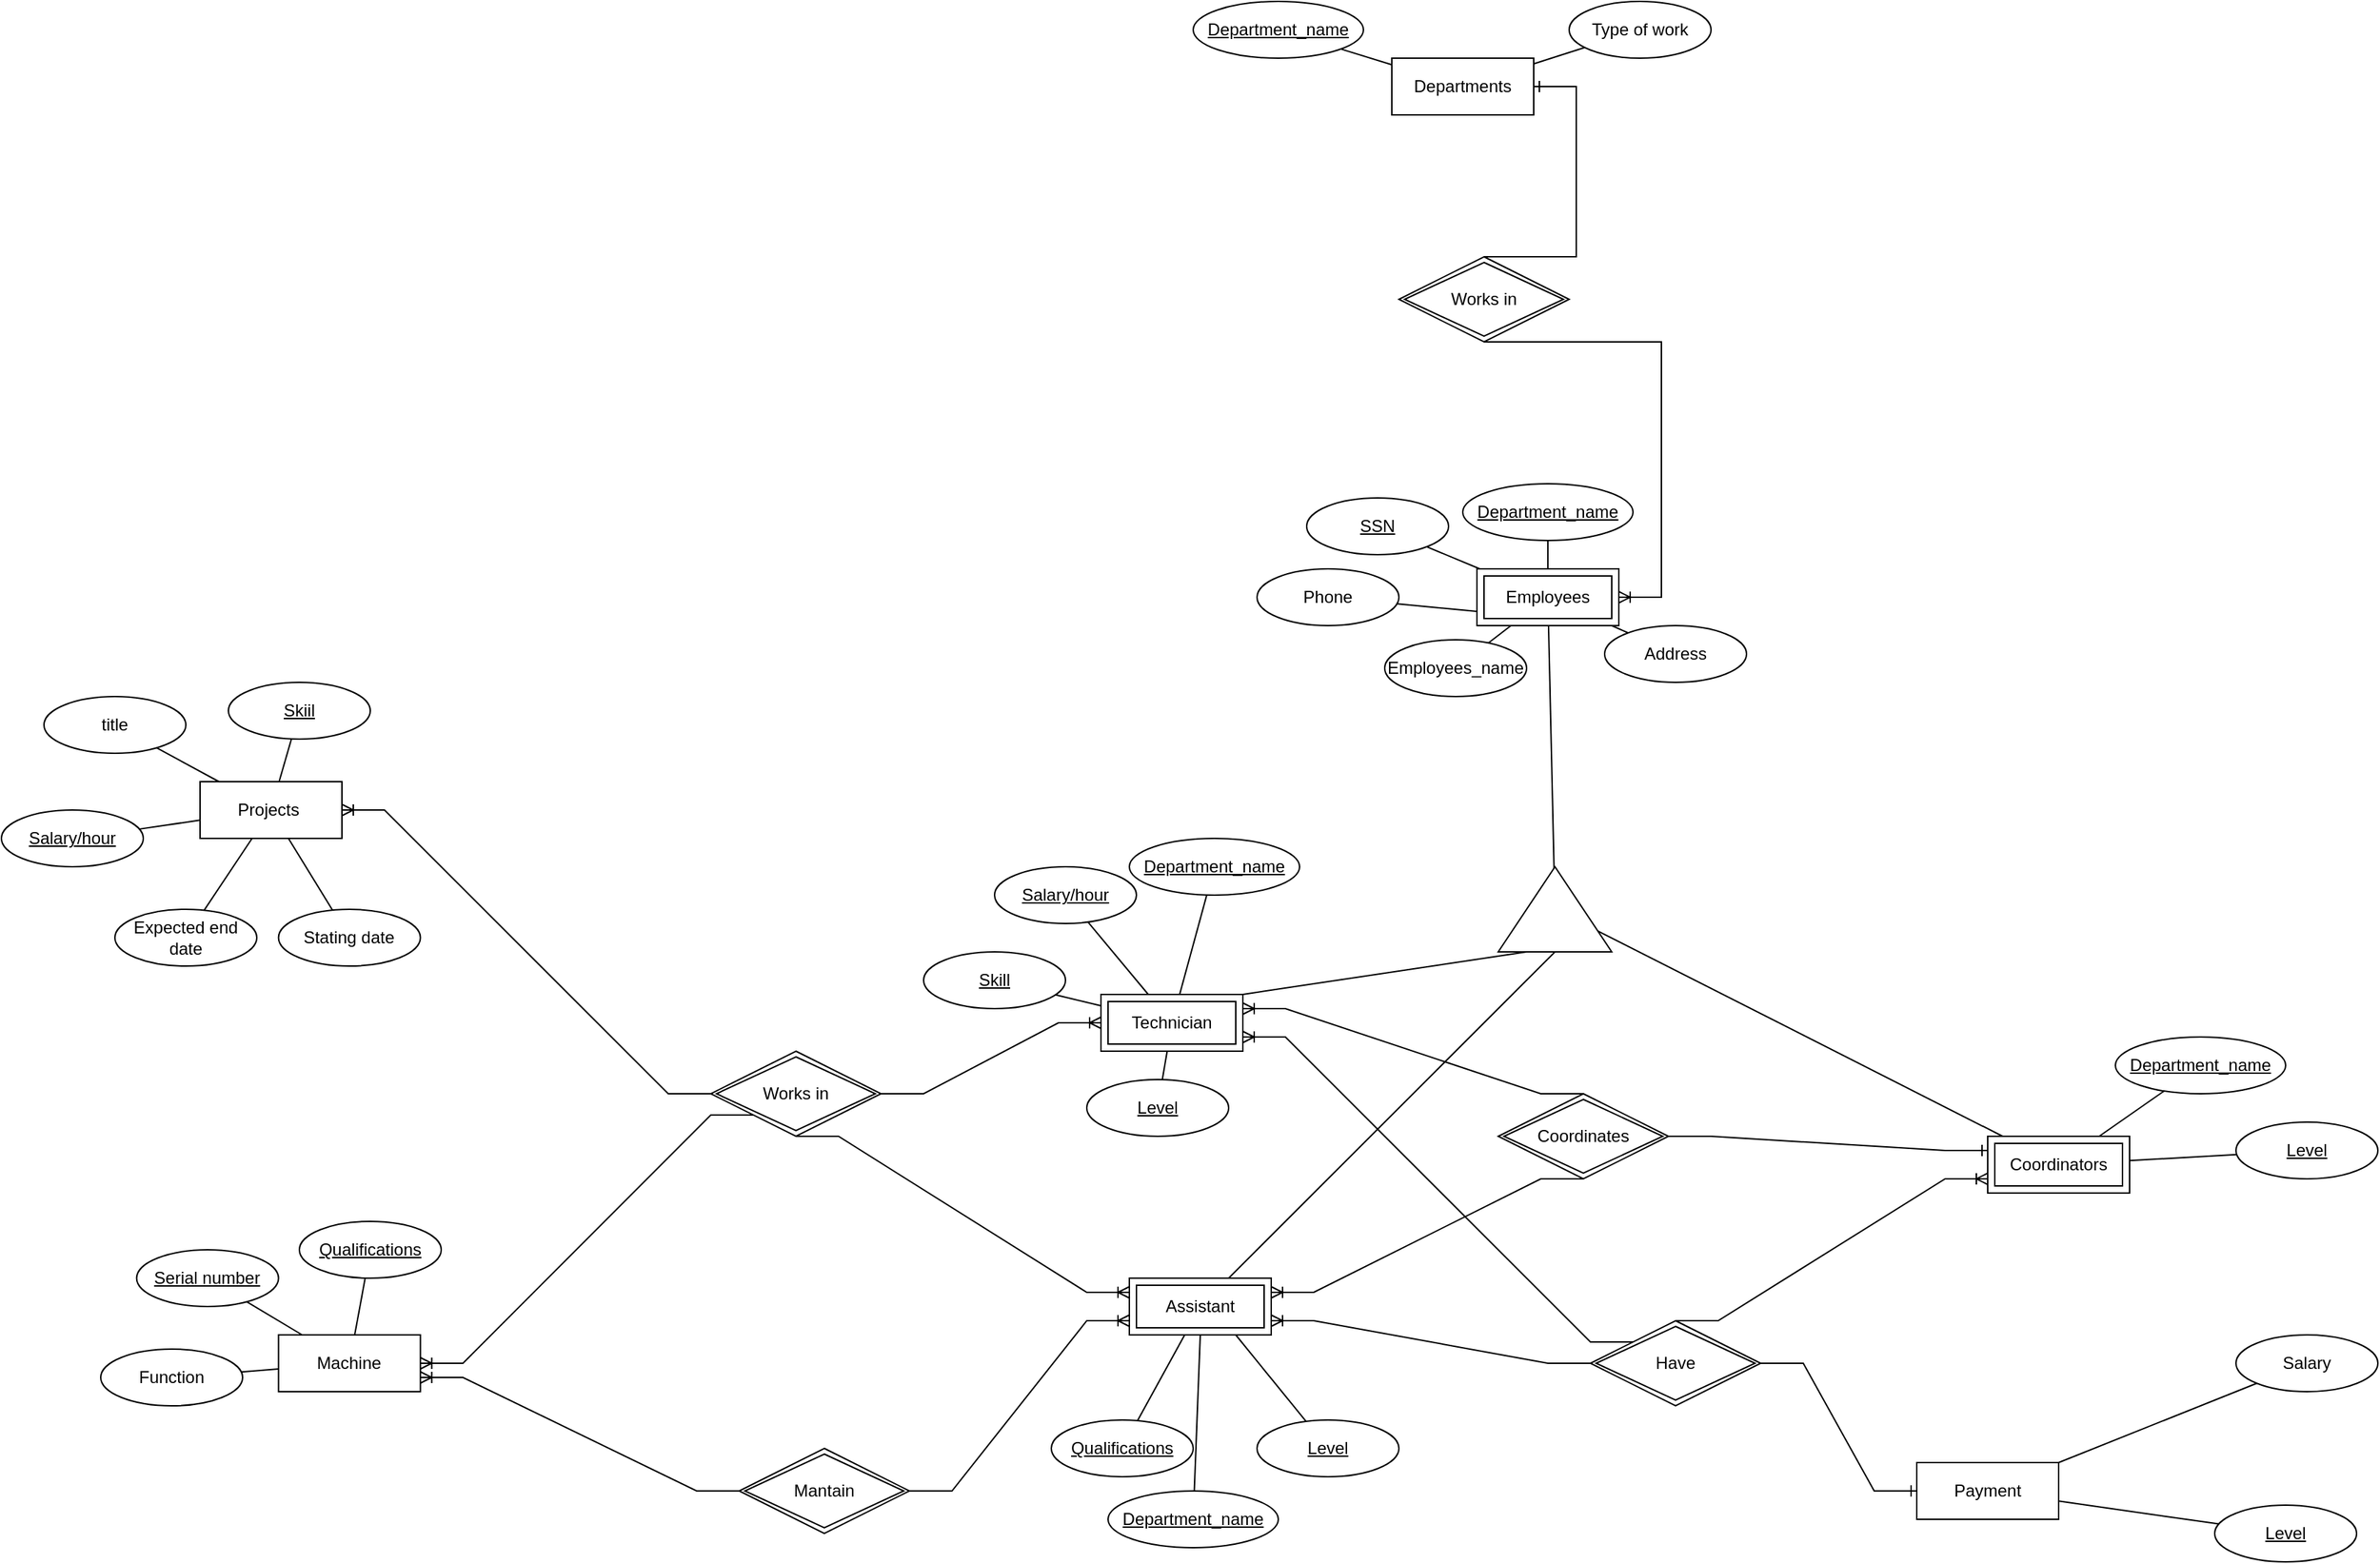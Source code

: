 <mxfile version="17.2.4" type="github">
  <diagram id="R2lEEEUBdFMjLlhIrx00" name="Page-1">
    <mxGraphModel dx="2701" dy="2356" grid="1" gridSize="10" guides="1" tooltips="1" connect="1" arrows="1" fold="1" page="1" pageScale="1" pageWidth="850" pageHeight="1100" math="0" shadow="0" extFonts="Permanent Marker^https://fonts.googleapis.com/css?family=Permanent+Marker">
      <root>
        <mxCell id="0" />
        <mxCell id="1" parent="0" />
        <mxCell id="NYJ6Ou1ftJ9RscBHT2mn-1" value="Departments" style="whiteSpace=wrap;html=1;align=center;" vertex="1" parent="1">
          <mxGeometry x="330" y="-270" width="100" height="40" as="geometry" />
        </mxCell>
        <mxCell id="NYJ6Ou1ftJ9RscBHT2mn-3" value="Type of work" style="ellipse;whiteSpace=wrap;html=1;align=center;" vertex="1" parent="1">
          <mxGeometry x="455" y="-310" width="100" height="40" as="geometry" />
        </mxCell>
        <mxCell id="NYJ6Ou1ftJ9RscBHT2mn-4" value="Department_name" style="ellipse;whiteSpace=wrap;html=1;align=center;fontStyle=4;" vertex="1" parent="1">
          <mxGeometry x="190" y="-310" width="120" height="40" as="geometry" />
        </mxCell>
        <mxCell id="NYJ6Ou1ftJ9RscBHT2mn-8" value="" style="edgeStyle=entityRelationEdgeStyle;fontSize=12;html=1;endArrow=ERoneToMany;rounded=0;exitX=0.5;exitY=1;exitDx=0;exitDy=0;" edge="1" parent="1" source="NYJ6Ou1ftJ9RscBHT2mn-66" target="NYJ6Ou1ftJ9RscBHT2mn-64">
          <mxGeometry width="100" height="100" relative="1" as="geometry">
            <mxPoint x="410" y="220" as="sourcePoint" />
            <mxPoint x="460" y="300" as="targetPoint" />
          </mxGeometry>
        </mxCell>
        <mxCell id="NYJ6Ou1ftJ9RscBHT2mn-10" value="" style="triangle;whiteSpace=wrap;html=1;direction=north;" vertex="1" parent="1">
          <mxGeometry x="405" y="300" width="80" height="60" as="geometry" />
        </mxCell>
        <mxCell id="NYJ6Ou1ftJ9RscBHT2mn-11" value="" style="endArrow=none;html=1;rounded=0;exitX=0;exitY=0.5;exitDx=0;exitDy=0;" edge="1" parent="1" source="NYJ6Ou1ftJ9RscBHT2mn-10" target="NYJ6Ou1ftJ9RscBHT2mn-81">
          <mxGeometry relative="1" as="geometry">
            <mxPoint x="180" y="560" as="sourcePoint" />
            <mxPoint x="197.368" y="610" as="targetPoint" />
          </mxGeometry>
        </mxCell>
        <mxCell id="NYJ6Ou1ftJ9RscBHT2mn-13" value="" style="endArrow=none;html=1;rounded=0;" edge="1" parent="1" source="NYJ6Ou1ftJ9RscBHT2mn-10" target="NYJ6Ou1ftJ9RscBHT2mn-63">
          <mxGeometry relative="1" as="geometry">
            <mxPoint x="340" y="500" as="sourcePoint" />
            <mxPoint x="587.692" y="510" as="targetPoint" />
          </mxGeometry>
        </mxCell>
        <mxCell id="NYJ6Ou1ftJ9RscBHT2mn-18" value="Projects&amp;nbsp;" style="whiteSpace=wrap;html=1;align=center;" vertex="1" parent="1">
          <mxGeometry x="-510" y="240" width="100" height="40" as="geometry" />
        </mxCell>
        <mxCell id="NYJ6Ou1ftJ9RscBHT2mn-19" value="SSN" style="ellipse;whiteSpace=wrap;html=1;align=center;fontStyle=4;" vertex="1" parent="1">
          <mxGeometry x="270" y="40" width="100" height="40" as="geometry" />
        </mxCell>
        <mxCell id="NYJ6Ou1ftJ9RscBHT2mn-20" value="Employees_name" style="ellipse;whiteSpace=wrap;html=1;align=center;" vertex="1" parent="1">
          <mxGeometry x="325" y="140" width="100" height="40" as="geometry" />
        </mxCell>
        <mxCell id="NYJ6Ou1ftJ9RscBHT2mn-21" value="Phone" style="ellipse;whiteSpace=wrap;html=1;align=center;" vertex="1" parent="1">
          <mxGeometry x="235" y="90" width="100" height="40" as="geometry" />
        </mxCell>
        <mxCell id="NYJ6Ou1ftJ9RscBHT2mn-22" value="Address" style="ellipse;whiteSpace=wrap;html=1;align=center;" vertex="1" parent="1">
          <mxGeometry x="480" y="130" width="100" height="40" as="geometry" />
        </mxCell>
        <mxCell id="NYJ6Ou1ftJ9RscBHT2mn-39" value="" style="endArrow=none;html=1;rounded=0;" edge="1" parent="1" source="NYJ6Ou1ftJ9RscBHT2mn-22" target="NYJ6Ou1ftJ9RscBHT2mn-64">
          <mxGeometry relative="1" as="geometry">
            <mxPoint x="80" y="190" as="sourcePoint" />
            <mxPoint x="470" y="120" as="targetPoint" />
          </mxGeometry>
        </mxCell>
        <mxCell id="NYJ6Ou1ftJ9RscBHT2mn-40" value="" style="endArrow=none;html=1;rounded=0;exitX=0;exitY=0.75;exitDx=0;exitDy=0;" edge="1" parent="1" source="NYJ6Ou1ftJ9RscBHT2mn-64" target="NYJ6Ou1ftJ9RscBHT2mn-21">
          <mxGeometry relative="1" as="geometry">
            <mxPoint x="380" y="102.941" as="sourcePoint" />
            <mxPoint x="210" y="70" as="targetPoint" />
          </mxGeometry>
        </mxCell>
        <mxCell id="NYJ6Ou1ftJ9RscBHT2mn-41" value="" style="endArrow=none;html=1;rounded=0;" edge="1" parent="1" source="NYJ6Ou1ftJ9RscBHT2mn-1" target="NYJ6Ou1ftJ9RscBHT2mn-4">
          <mxGeometry relative="1" as="geometry">
            <mxPoint x="10" y="-170.5" as="sourcePoint" />
            <mxPoint x="170" y="-170.5" as="targetPoint" />
          </mxGeometry>
        </mxCell>
        <mxCell id="NYJ6Ou1ftJ9RscBHT2mn-42" value="" style="endArrow=none;html=1;rounded=0;" edge="1" parent="1" source="NYJ6Ou1ftJ9RscBHT2mn-20" target="NYJ6Ou1ftJ9RscBHT2mn-64">
          <mxGeometry relative="1" as="geometry">
            <mxPoint x="50" y="149.5" as="sourcePoint" />
            <mxPoint x="401.667" y="120" as="targetPoint" />
          </mxGeometry>
        </mxCell>
        <mxCell id="NYJ6Ou1ftJ9RscBHT2mn-43" value="" style="endArrow=none;html=1;rounded=0;" edge="1" parent="1" source="NYJ6Ou1ftJ9RscBHT2mn-64" target="NYJ6Ou1ftJ9RscBHT2mn-19">
          <mxGeometry relative="1" as="geometry">
            <mxPoint x="380" y="81.818" as="sourcePoint" />
            <mxPoint x="260" y="40" as="targetPoint" />
          </mxGeometry>
        </mxCell>
        <mxCell id="NYJ6Ou1ftJ9RscBHT2mn-46" value="" style="edgeStyle=entityRelationEdgeStyle;fontSize=12;html=1;endArrow=ERone;endFill=1;rounded=0;entryX=0;entryY=0.25;entryDx=0;entryDy=0;" edge="1" parent="1" source="NYJ6Ou1ftJ9RscBHT2mn-52" target="NYJ6Ou1ftJ9RscBHT2mn-63">
          <mxGeometry width="100" height="100" relative="1" as="geometry">
            <mxPoint x="480" y="530" as="sourcePoint" />
            <mxPoint x="570" y="530" as="targetPoint" />
          </mxGeometry>
        </mxCell>
        <mxCell id="NYJ6Ou1ftJ9RscBHT2mn-47" value="" style="edgeStyle=entityRelationEdgeStyle;fontSize=12;html=1;endArrow=ERone;endFill=1;rounded=0;exitX=0.5;exitY=0;exitDx=0;exitDy=0;" edge="1" parent="1" source="NYJ6Ou1ftJ9RscBHT2mn-66" target="NYJ6Ou1ftJ9RscBHT2mn-1">
          <mxGeometry width="100" height="100" relative="1" as="geometry">
            <mxPoint x="380" y="-200" as="sourcePoint" />
            <mxPoint x="360" y="-20" as="targetPoint" />
          </mxGeometry>
        </mxCell>
        <mxCell id="NYJ6Ou1ftJ9RscBHT2mn-48" value="" style="edgeStyle=entityRelationEdgeStyle;fontSize=12;html=1;endArrow=ERoneToMany;rounded=0;exitX=0.5;exitY=0;exitDx=0;exitDy=0;entryX=1;entryY=0.25;entryDx=0;entryDy=0;" edge="1" parent="1" source="NYJ6Ou1ftJ9RscBHT2mn-52" target="NYJ6Ou1ftJ9RscBHT2mn-75">
          <mxGeometry width="100" height="100" relative="1" as="geometry">
            <mxPoint x="420" y="500" as="sourcePoint" />
            <mxPoint x="270" y="480" as="targetPoint" />
          </mxGeometry>
        </mxCell>
        <mxCell id="NYJ6Ou1ftJ9RscBHT2mn-49" value="" style="edgeStyle=entityRelationEdgeStyle;fontSize=12;html=1;endArrow=ERoneToMany;rounded=0;exitX=0.5;exitY=1;exitDx=0;exitDy=0;entryX=1;entryY=0.25;entryDx=0;entryDy=0;" edge="1" parent="1" source="NYJ6Ou1ftJ9RscBHT2mn-52" target="NYJ6Ou1ftJ9RscBHT2mn-81">
          <mxGeometry width="100" height="100" relative="1" as="geometry">
            <mxPoint x="420" y="560" as="sourcePoint" />
            <mxPoint x="220" y="630" as="targetPoint" />
          </mxGeometry>
        </mxCell>
        <mxCell id="NYJ6Ou1ftJ9RscBHT2mn-51" value="" style="endArrow=none;html=1;rounded=0;" edge="1" parent="1" source="NYJ6Ou1ftJ9RscBHT2mn-1" target="NYJ6Ou1ftJ9RscBHT2mn-3">
          <mxGeometry relative="1" as="geometry">
            <mxPoint x="230" y="30" as="sourcePoint" />
            <mxPoint x="390" y="30" as="targetPoint" />
          </mxGeometry>
        </mxCell>
        <mxCell id="NYJ6Ou1ftJ9RscBHT2mn-52" value="Coordinates" style="shape=rhombus;double=1;perimeter=rhombusPerimeter;whiteSpace=wrap;html=1;align=center;" vertex="1" parent="1">
          <mxGeometry x="405" y="460" width="120" height="60" as="geometry" />
        </mxCell>
        <mxCell id="NYJ6Ou1ftJ9RscBHT2mn-53" value="Department_name" style="ellipse;whiteSpace=wrap;html=1;align=center;fontStyle=4;" vertex="1" parent="1">
          <mxGeometry x="380" y="30" width="120" height="40" as="geometry" />
        </mxCell>
        <mxCell id="NYJ6Ou1ftJ9RscBHT2mn-54" value="Department_name" style="ellipse;whiteSpace=wrap;html=1;align=center;fontStyle=4;" vertex="1" parent="1">
          <mxGeometry x="840" y="420" width="120" height="40" as="geometry" />
        </mxCell>
        <mxCell id="NYJ6Ou1ftJ9RscBHT2mn-55" value="Department_name" style="ellipse;whiteSpace=wrap;html=1;align=center;fontStyle=4;" vertex="1" parent="1">
          <mxGeometry x="145" y="280" width="120" height="40" as="geometry" />
        </mxCell>
        <mxCell id="NYJ6Ou1ftJ9RscBHT2mn-56" value="" style="endArrow=none;html=1;rounded=0;entryX=0.5;entryY=1;entryDx=0;entryDy=0;" edge="1" parent="1" source="NYJ6Ou1ftJ9RscBHT2mn-60" target="NYJ6Ou1ftJ9RscBHT2mn-81">
          <mxGeometry relative="1" as="geometry">
            <mxPoint x="140" y="450" as="sourcePoint" />
            <mxPoint x="60" y="666.129" as="targetPoint" />
          </mxGeometry>
        </mxCell>
        <mxCell id="NYJ6Ou1ftJ9RscBHT2mn-57" value="" style="endArrow=none;html=1;rounded=0;" edge="1" parent="1" source="NYJ6Ou1ftJ9RscBHT2mn-75" target="NYJ6Ou1ftJ9RscBHT2mn-55">
          <mxGeometry relative="1" as="geometry">
            <mxPoint x="160" y="390" as="sourcePoint" />
            <mxPoint x="80" y="420" as="targetPoint" />
          </mxGeometry>
        </mxCell>
        <mxCell id="NYJ6Ou1ftJ9RscBHT2mn-58" value="" style="endArrow=none;html=1;rounded=0;" edge="1" parent="1" source="NYJ6Ou1ftJ9RscBHT2mn-54" target="NYJ6Ou1ftJ9RscBHT2mn-63">
          <mxGeometry relative="1" as="geometry">
            <mxPoint x="405" y="370" as="sourcePoint" />
            <mxPoint x="775" y="459.286" as="targetPoint" />
          </mxGeometry>
        </mxCell>
        <mxCell id="NYJ6Ou1ftJ9RscBHT2mn-59" value="" style="endArrow=none;html=1;rounded=0;" edge="1" parent="1" source="NYJ6Ou1ftJ9RscBHT2mn-53" target="NYJ6Ou1ftJ9RscBHT2mn-64">
          <mxGeometry relative="1" as="geometry">
            <mxPoint x="320" y="230" as="sourcePoint" />
            <mxPoint x="434" y="80" as="targetPoint" />
          </mxGeometry>
        </mxCell>
        <mxCell id="NYJ6Ou1ftJ9RscBHT2mn-60" value="Department_name" style="ellipse;whiteSpace=wrap;html=1;align=center;fontStyle=4;" vertex="1" parent="1">
          <mxGeometry x="130" y="740" width="120" height="40" as="geometry" />
        </mxCell>
        <mxCell id="NYJ6Ou1ftJ9RscBHT2mn-63" value="Coordinators" style="shape=ext;margin=3;double=1;whiteSpace=wrap;html=1;align=center;" vertex="1" parent="1">
          <mxGeometry x="750" y="490" width="100" height="40" as="geometry" />
        </mxCell>
        <mxCell id="NYJ6Ou1ftJ9RscBHT2mn-64" value="Employees" style="shape=ext;margin=3;double=1;whiteSpace=wrap;html=1;align=center;" vertex="1" parent="1">
          <mxGeometry x="390" y="90" width="100" height="40" as="geometry" />
        </mxCell>
        <mxCell id="NYJ6Ou1ftJ9RscBHT2mn-65" value="" style="endArrow=none;html=1;rounded=0;" edge="1" parent="1" source="NYJ6Ou1ftJ9RscBHT2mn-64" target="NYJ6Ou1ftJ9RscBHT2mn-10">
          <mxGeometry relative="1" as="geometry">
            <mxPoint x="435" y="270" as="sourcePoint" />
            <mxPoint x="465" y="220" as="targetPoint" />
          </mxGeometry>
        </mxCell>
        <mxCell id="NYJ6Ou1ftJ9RscBHT2mn-66" value="Works in" style="shape=rhombus;double=1;perimeter=rhombusPerimeter;whiteSpace=wrap;html=1;align=center;" vertex="1" parent="1">
          <mxGeometry x="335" y="-130" width="120" height="60" as="geometry" />
        </mxCell>
        <mxCell id="NYJ6Ou1ftJ9RscBHT2mn-69" value="Works in" style="shape=rhombus;double=1;perimeter=rhombusPerimeter;whiteSpace=wrap;html=1;align=center;" vertex="1" parent="1">
          <mxGeometry x="-150" y="430" width="120" height="60" as="geometry" />
        </mxCell>
        <mxCell id="NYJ6Ou1ftJ9RscBHT2mn-70" value="Skiil" style="ellipse;whiteSpace=wrap;html=1;align=center;fontStyle=4;" vertex="1" parent="1">
          <mxGeometry x="-490" y="170" width="100" height="40" as="geometry" />
        </mxCell>
        <mxCell id="NYJ6Ou1ftJ9RscBHT2mn-71" value="" style="endArrow=none;html=1;rounded=0;" edge="1" parent="1" source="NYJ6Ou1ftJ9RscBHT2mn-70" target="NYJ6Ou1ftJ9RscBHT2mn-18">
          <mxGeometry relative="1" as="geometry">
            <mxPoint x="-240" y="190" as="sourcePoint" />
            <mxPoint x="-80" y="190" as="targetPoint" />
          </mxGeometry>
        </mxCell>
        <mxCell id="NYJ6Ou1ftJ9RscBHT2mn-72" value="" style="edgeStyle=entityRelationEdgeStyle;fontSize=12;html=1;endArrow=ERoneToMany;rounded=0;exitX=0;exitY=0.5;exitDx=0;exitDy=0;" edge="1" parent="1" source="NYJ6Ou1ftJ9RscBHT2mn-69" target="NYJ6Ou1ftJ9RscBHT2mn-18">
          <mxGeometry width="100" height="100" relative="1" as="geometry">
            <mxPoint x="130" y="460" as="sourcePoint" />
            <mxPoint x="230" y="360" as="targetPoint" />
          </mxGeometry>
        </mxCell>
        <mxCell id="NYJ6Ou1ftJ9RscBHT2mn-73" value="" style="edgeStyle=entityRelationEdgeStyle;fontSize=12;html=1;endArrow=ERoneToMany;rounded=0;entryX=0;entryY=0.5;entryDx=0;entryDy=0;" edge="1" parent="1" source="NYJ6Ou1ftJ9RscBHT2mn-69" target="NYJ6Ou1ftJ9RscBHT2mn-75">
          <mxGeometry width="100" height="100" relative="1" as="geometry">
            <mxPoint x="130" y="460" as="sourcePoint" />
            <mxPoint x="100" y="550" as="targetPoint" />
          </mxGeometry>
        </mxCell>
        <mxCell id="NYJ6Ou1ftJ9RscBHT2mn-75" value="Technician" style="shape=ext;margin=3;double=1;whiteSpace=wrap;html=1;align=center;" vertex="1" parent="1">
          <mxGeometry x="125" y="390" width="100" height="40" as="geometry" />
        </mxCell>
        <mxCell id="NYJ6Ou1ftJ9RscBHT2mn-76" value="" style="endArrow=none;html=1;rounded=0;entryX=0;entryY=0.25;entryDx=0;entryDy=0;exitX=1;exitY=0;exitDx=0;exitDy=0;" edge="1" parent="1" source="NYJ6Ou1ftJ9RscBHT2mn-75" target="NYJ6Ou1ftJ9RscBHT2mn-10">
          <mxGeometry relative="1" as="geometry">
            <mxPoint x="250" y="460" as="sourcePoint" />
            <mxPoint x="410" y="460" as="targetPoint" />
          </mxGeometry>
        </mxCell>
        <mxCell id="NYJ6Ou1ftJ9RscBHT2mn-77" value="Stating date" style="ellipse;whiteSpace=wrap;html=1;align=center;" vertex="1" parent="1">
          <mxGeometry x="-454.69" y="330" width="100" height="40" as="geometry" />
        </mxCell>
        <mxCell id="NYJ6Ou1ftJ9RscBHT2mn-79" value="Skill" style="ellipse;whiteSpace=wrap;html=1;align=center;fontStyle=4;" vertex="1" parent="1">
          <mxGeometry y="360" width="100" height="40" as="geometry" />
        </mxCell>
        <mxCell id="NYJ6Ou1ftJ9RscBHT2mn-80" value="" style="endArrow=none;html=1;rounded=0;" edge="1" parent="1" source="NYJ6Ou1ftJ9RscBHT2mn-79" target="NYJ6Ou1ftJ9RscBHT2mn-75">
          <mxGeometry relative="1" as="geometry">
            <mxPoint x="-40" y="380" as="sourcePoint" />
            <mxPoint x="120" y="380" as="targetPoint" />
          </mxGeometry>
        </mxCell>
        <mxCell id="NYJ6Ou1ftJ9RscBHT2mn-81" value="Assistant" style="shape=ext;margin=3;double=1;whiteSpace=wrap;html=1;align=center;" vertex="1" parent="1">
          <mxGeometry x="145" y="590" width="100" height="40" as="geometry" />
        </mxCell>
        <mxCell id="NYJ6Ou1ftJ9RscBHT2mn-83" value="&lt;u&gt;Salary/hour&lt;/u&gt;" style="ellipse;whiteSpace=wrap;html=1;align=center;" vertex="1" parent="1">
          <mxGeometry x="-650" y="260" width="100" height="40" as="geometry" />
        </mxCell>
        <mxCell id="NYJ6Ou1ftJ9RscBHT2mn-84" value="Expected end date" style="ellipse;whiteSpace=wrap;html=1;align=center;" vertex="1" parent="1">
          <mxGeometry x="-570" y="330" width="100" height="40" as="geometry" />
        </mxCell>
        <mxCell id="NYJ6Ou1ftJ9RscBHT2mn-85" value="title" style="ellipse;whiteSpace=wrap;html=1;align=center;" vertex="1" parent="1">
          <mxGeometry x="-620" y="180" width="100" height="40" as="geometry" />
        </mxCell>
        <mxCell id="NYJ6Ou1ftJ9RscBHT2mn-86" value="" style="endArrow=none;html=1;rounded=0;" edge="1" parent="1" source="NYJ6Ou1ftJ9RscBHT2mn-18" target="NYJ6Ou1ftJ9RscBHT2mn-84">
          <mxGeometry relative="1" as="geometry">
            <mxPoint x="-330" y="190" as="sourcePoint" />
            <mxPoint x="-170" y="190" as="targetPoint" />
          </mxGeometry>
        </mxCell>
        <mxCell id="NYJ6Ou1ftJ9RscBHT2mn-87" value="" style="endArrow=none;html=1;rounded=0;" edge="1" parent="1" source="NYJ6Ou1ftJ9RscBHT2mn-77" target="NYJ6Ou1ftJ9RscBHT2mn-18">
          <mxGeometry relative="1" as="geometry">
            <mxPoint x="-384.694" y="312.61" as="sourcePoint" />
            <mxPoint x="-170" y="190" as="targetPoint" />
          </mxGeometry>
        </mxCell>
        <mxCell id="NYJ6Ou1ftJ9RscBHT2mn-89" value="" style="endArrow=none;html=1;rounded=0;" edge="1" parent="1" source="NYJ6Ou1ftJ9RscBHT2mn-83" target="NYJ6Ou1ftJ9RscBHT2mn-18">
          <mxGeometry relative="1" as="geometry">
            <mxPoint x="-330" y="190" as="sourcePoint" />
            <mxPoint x="-170" y="190" as="targetPoint" />
          </mxGeometry>
        </mxCell>
        <mxCell id="NYJ6Ou1ftJ9RscBHT2mn-90" value="" style="endArrow=none;html=1;rounded=0;" edge="1" parent="1" source="NYJ6Ou1ftJ9RscBHT2mn-85" target="NYJ6Ou1ftJ9RscBHT2mn-18">
          <mxGeometry relative="1" as="geometry">
            <mxPoint x="-330" y="190" as="sourcePoint" />
            <mxPoint x="-170" y="190" as="targetPoint" />
          </mxGeometry>
        </mxCell>
        <mxCell id="NYJ6Ou1ftJ9RscBHT2mn-91" value="Machine" style="whiteSpace=wrap;html=1;align=center;" vertex="1" parent="1">
          <mxGeometry x="-454.69" y="630" width="100" height="40" as="geometry" />
        </mxCell>
        <mxCell id="NYJ6Ou1ftJ9RscBHT2mn-92" value="" style="edgeStyle=entityRelationEdgeStyle;fontSize=12;html=1;endArrow=ERoneToMany;rounded=0;exitX=0.5;exitY=1;exitDx=0;exitDy=0;entryX=0;entryY=0.25;entryDx=0;entryDy=0;" edge="1" parent="1" source="NYJ6Ou1ftJ9RscBHT2mn-69" target="NYJ6Ou1ftJ9RscBHT2mn-81">
          <mxGeometry width="100" height="100" relative="1" as="geometry">
            <mxPoint x="40" y="530" as="sourcePoint" />
            <mxPoint x="140" y="430" as="targetPoint" />
          </mxGeometry>
        </mxCell>
        <mxCell id="NYJ6Ou1ftJ9RscBHT2mn-93" value="" style="edgeStyle=entityRelationEdgeStyle;fontSize=12;html=1;endArrow=ERoneToMany;rounded=0;entryX=1;entryY=0.5;entryDx=0;entryDy=0;exitX=0;exitY=1;exitDx=0;exitDy=0;" edge="1" parent="1" source="NYJ6Ou1ftJ9RscBHT2mn-69" target="NYJ6Ou1ftJ9RscBHT2mn-91">
          <mxGeometry width="100" height="100" relative="1" as="geometry">
            <mxPoint x="40" y="530" as="sourcePoint" />
            <mxPoint x="140" y="430" as="targetPoint" />
          </mxGeometry>
        </mxCell>
        <mxCell id="NYJ6Ou1ftJ9RscBHT2mn-94" value="Serial number" style="ellipse;whiteSpace=wrap;html=1;align=center;fontStyle=4;" vertex="1" parent="1">
          <mxGeometry x="-554.69" y="570" width="100" height="40" as="geometry" />
        </mxCell>
        <mxCell id="NYJ6Ou1ftJ9RscBHT2mn-96" value="Function" style="ellipse;whiteSpace=wrap;html=1;align=center;" vertex="1" parent="1">
          <mxGeometry x="-580" y="640" width="100" height="40" as="geometry" />
        </mxCell>
        <mxCell id="NYJ6Ou1ftJ9RscBHT2mn-98" value="" style="endArrow=none;html=1;rounded=0;" edge="1" parent="1" source="NYJ6Ou1ftJ9RscBHT2mn-94" target="NYJ6Ou1ftJ9RscBHT2mn-91">
          <mxGeometry relative="1" as="geometry">
            <mxPoint x="-434.69" y="400" as="sourcePoint" />
            <mxPoint x="-274.69" y="400" as="targetPoint" />
          </mxGeometry>
        </mxCell>
        <mxCell id="NYJ6Ou1ftJ9RscBHT2mn-99" value="" style="endArrow=none;html=1;rounded=0;" edge="1" parent="1" source="NYJ6Ou1ftJ9RscBHT2mn-96" target="NYJ6Ou1ftJ9RscBHT2mn-91">
          <mxGeometry relative="1" as="geometry">
            <mxPoint x="-434.69" y="400" as="sourcePoint" />
            <mxPoint x="-274.69" y="400" as="targetPoint" />
          </mxGeometry>
        </mxCell>
        <mxCell id="NYJ6Ou1ftJ9RscBHT2mn-100" value="Mantain" style="shape=rhombus;double=1;perimeter=rhombusPerimeter;whiteSpace=wrap;html=1;align=center;" vertex="1" parent="1">
          <mxGeometry x="-130" y="710" width="120" height="60" as="geometry" />
        </mxCell>
        <mxCell id="NYJ6Ou1ftJ9RscBHT2mn-101" value="Qualifications" style="ellipse;whiteSpace=wrap;html=1;align=center;fontStyle=4;" vertex="1" parent="1">
          <mxGeometry x="-440" y="550" width="100" height="40" as="geometry" />
        </mxCell>
        <mxCell id="NYJ6Ou1ftJ9RscBHT2mn-102" value="Qualifications" style="ellipse;whiteSpace=wrap;html=1;align=center;fontStyle=4;" vertex="1" parent="1">
          <mxGeometry x="90" y="690" width="100" height="40" as="geometry" />
        </mxCell>
        <mxCell id="NYJ6Ou1ftJ9RscBHT2mn-103" value="" style="edgeStyle=entityRelationEdgeStyle;fontSize=12;html=1;endArrow=ERoneToMany;rounded=0;entryX=1;entryY=0.75;entryDx=0;entryDy=0;exitX=0;exitY=0.5;exitDx=0;exitDy=0;" edge="1" parent="1" source="NYJ6Ou1ftJ9RscBHT2mn-100" target="NYJ6Ou1ftJ9RscBHT2mn-91">
          <mxGeometry width="100" height="100" relative="1" as="geometry">
            <mxPoint x="-70" y="820" as="sourcePoint" />
            <mxPoint x="30" y="720" as="targetPoint" />
          </mxGeometry>
        </mxCell>
        <mxCell id="NYJ6Ou1ftJ9RscBHT2mn-104" value="" style="edgeStyle=entityRelationEdgeStyle;fontSize=12;html=1;endArrow=ERoneToMany;rounded=0;entryX=0;entryY=0.75;entryDx=0;entryDy=0;" edge="1" parent="1" source="NYJ6Ou1ftJ9RscBHT2mn-100" target="NYJ6Ou1ftJ9RscBHT2mn-81">
          <mxGeometry width="100" height="100" relative="1" as="geometry">
            <mxPoint x="-80" y="750" as="sourcePoint" />
            <mxPoint x="20" y="650" as="targetPoint" />
          </mxGeometry>
        </mxCell>
        <mxCell id="NYJ6Ou1ftJ9RscBHT2mn-105" value="" style="endArrow=none;html=1;rounded=0;" edge="1" parent="1" source="NYJ6Ou1ftJ9RscBHT2mn-81" target="NYJ6Ou1ftJ9RscBHT2mn-102">
          <mxGeometry relative="1" as="geometry">
            <mxPoint x="-270" y="620" as="sourcePoint" />
            <mxPoint x="-110" y="620" as="targetPoint" />
          </mxGeometry>
        </mxCell>
        <mxCell id="NYJ6Ou1ftJ9RscBHT2mn-106" value="" style="endArrow=none;html=1;rounded=0;" edge="1" parent="1" source="NYJ6Ou1ftJ9RscBHT2mn-91" target="NYJ6Ou1ftJ9RscBHT2mn-101">
          <mxGeometry relative="1" as="geometry">
            <mxPoint x="-434.69" y="610" as="sourcePoint" />
            <mxPoint x="-274.69" y="610" as="targetPoint" />
          </mxGeometry>
        </mxCell>
        <mxCell id="NYJ6Ou1ftJ9RscBHT2mn-110" value="&lt;u&gt;Level&lt;/u&gt;" style="ellipse;whiteSpace=wrap;html=1;align=center;" vertex="1" parent="1">
          <mxGeometry x="925" y="480" width="100" height="40" as="geometry" />
        </mxCell>
        <mxCell id="NYJ6Ou1ftJ9RscBHT2mn-111" value="&lt;u&gt;Level&lt;/u&gt;" style="ellipse;whiteSpace=wrap;html=1;align=center;" vertex="1" parent="1">
          <mxGeometry x="235" y="690" width="100" height="40" as="geometry" />
        </mxCell>
        <mxCell id="NYJ6Ou1ftJ9RscBHT2mn-112" value="&lt;u&gt;Level&lt;/u&gt;" style="ellipse;whiteSpace=wrap;html=1;align=center;" vertex="1" parent="1">
          <mxGeometry x="115" y="450" width="100" height="40" as="geometry" />
        </mxCell>
        <mxCell id="NYJ6Ou1ftJ9RscBHT2mn-113" value="&lt;u&gt;Salary/hour&lt;/u&gt;" style="ellipse;whiteSpace=wrap;html=1;align=center;" vertex="1" parent="1">
          <mxGeometry x="50" y="300" width="100" height="40" as="geometry" />
        </mxCell>
        <mxCell id="NYJ6Ou1ftJ9RscBHT2mn-116" value="" style="endArrow=none;html=1;rounded=0;" edge="1" parent="1" source="NYJ6Ou1ftJ9RscBHT2mn-112" target="NYJ6Ou1ftJ9RscBHT2mn-75">
          <mxGeometry relative="1" as="geometry">
            <mxPoint x="-90" y="500" as="sourcePoint" />
            <mxPoint x="70" y="500" as="targetPoint" />
          </mxGeometry>
        </mxCell>
        <mxCell id="NYJ6Ou1ftJ9RscBHT2mn-117" value="" style="endArrow=none;html=1;rounded=0;" edge="1" parent="1" source="NYJ6Ou1ftJ9RscBHT2mn-75" target="NYJ6Ou1ftJ9RscBHT2mn-113">
          <mxGeometry relative="1" as="geometry">
            <mxPoint x="370" y="500" as="sourcePoint" />
            <mxPoint x="530" y="500" as="targetPoint" />
          </mxGeometry>
        </mxCell>
        <mxCell id="NYJ6Ou1ftJ9RscBHT2mn-118" value="" style="endArrow=none;html=1;rounded=0;entryX=0.75;entryY=1;entryDx=0;entryDy=0;" edge="1" parent="1" source="NYJ6Ou1ftJ9RscBHT2mn-111" target="NYJ6Ou1ftJ9RscBHT2mn-81">
          <mxGeometry relative="1" as="geometry">
            <mxPoint x="220" y="560" as="sourcePoint" />
            <mxPoint x="290.71" y="701.548" as="targetPoint" />
          </mxGeometry>
        </mxCell>
        <mxCell id="NYJ6Ou1ftJ9RscBHT2mn-119" value="" style="endArrow=none;html=1;rounded=0;" edge="1" parent="1" source="NYJ6Ou1ftJ9RscBHT2mn-63" target="NYJ6Ou1ftJ9RscBHT2mn-110">
          <mxGeometry relative="1" as="geometry">
            <mxPoint x="380" y="540" as="sourcePoint" />
            <mxPoint x="540" y="540" as="targetPoint" />
          </mxGeometry>
        </mxCell>
        <mxCell id="NYJ6Ou1ftJ9RscBHT2mn-120" value="Payment" style="whiteSpace=wrap;html=1;align=center;" vertex="1" parent="1">
          <mxGeometry x="700" y="720" width="100" height="40" as="geometry" />
        </mxCell>
        <mxCell id="NYJ6Ou1ftJ9RscBHT2mn-123" value="&lt;u&gt;Level&lt;/u&gt;" style="ellipse;whiteSpace=wrap;html=1;align=center;" vertex="1" parent="1">
          <mxGeometry x="910" y="750" width="100" height="40" as="geometry" />
        </mxCell>
        <mxCell id="NYJ6Ou1ftJ9RscBHT2mn-124" value="Salary" style="ellipse;whiteSpace=wrap;html=1;align=center;" vertex="1" parent="1">
          <mxGeometry x="925" y="630" width="100" height="40" as="geometry" />
        </mxCell>
        <mxCell id="NYJ6Ou1ftJ9RscBHT2mn-125" value="" style="endArrow=none;html=1;rounded=0;" edge="1" parent="1" source="NYJ6Ou1ftJ9RscBHT2mn-120" target="NYJ6Ou1ftJ9RscBHT2mn-123">
          <mxGeometry relative="1" as="geometry">
            <mxPoint x="500" y="520" as="sourcePoint" />
            <mxPoint x="660" y="520" as="targetPoint" />
          </mxGeometry>
        </mxCell>
        <mxCell id="NYJ6Ou1ftJ9RscBHT2mn-126" value="" style="endArrow=none;html=1;rounded=0;" edge="1" parent="1" source="NYJ6Ou1ftJ9RscBHT2mn-120" target="NYJ6Ou1ftJ9RscBHT2mn-124">
          <mxGeometry relative="1" as="geometry">
            <mxPoint x="500" y="520" as="sourcePoint" />
            <mxPoint x="660" y="520" as="targetPoint" />
          </mxGeometry>
        </mxCell>
        <mxCell id="NYJ6Ou1ftJ9RscBHT2mn-128" value="" style="edgeStyle=entityRelationEdgeStyle;fontSize=12;html=1;endArrow=ERone;endFill=1;rounded=0;" edge="1" parent="1" source="NYJ6Ou1ftJ9RscBHT2mn-130" target="NYJ6Ou1ftJ9RscBHT2mn-120">
          <mxGeometry width="100" height="100" relative="1" as="geometry">
            <mxPoint x="670" y="700" as="sourcePoint" />
            <mxPoint x="720" y="600" as="targetPoint" />
          </mxGeometry>
        </mxCell>
        <mxCell id="NYJ6Ou1ftJ9RscBHT2mn-130" value="Have" style="shape=rhombus;double=1;perimeter=rhombusPerimeter;whiteSpace=wrap;html=1;align=center;" vertex="1" parent="1">
          <mxGeometry x="470" y="620" width="120" height="60" as="geometry" />
        </mxCell>
        <mxCell id="NYJ6Ou1ftJ9RscBHT2mn-134" value="" style="edgeStyle=entityRelationEdgeStyle;fontSize=12;html=1;endArrow=ERoneToMany;rounded=0;entryX=1;entryY=0.75;entryDx=0;entryDy=0;" edge="1" parent="1" source="NYJ6Ou1ftJ9RscBHT2mn-130" target="NYJ6Ou1ftJ9RscBHT2mn-81">
          <mxGeometry width="100" height="100" relative="1" as="geometry">
            <mxPoint x="480" y="630" as="sourcePoint" />
            <mxPoint x="580" y="530" as="targetPoint" />
          </mxGeometry>
        </mxCell>
        <mxCell id="NYJ6Ou1ftJ9RscBHT2mn-135" value="" style="edgeStyle=entityRelationEdgeStyle;fontSize=12;html=1;endArrow=ERoneToMany;rounded=0;exitX=0;exitY=0;exitDx=0;exitDy=0;entryX=1;entryY=0.75;entryDx=0;entryDy=0;" edge="1" parent="1" source="NYJ6Ou1ftJ9RscBHT2mn-130" target="NYJ6Ou1ftJ9RscBHT2mn-75">
          <mxGeometry width="100" height="100" relative="1" as="geometry">
            <mxPoint x="480" y="630" as="sourcePoint" />
            <mxPoint x="580" y="530" as="targetPoint" />
          </mxGeometry>
        </mxCell>
        <mxCell id="NYJ6Ou1ftJ9RscBHT2mn-136" value="" style="edgeStyle=entityRelationEdgeStyle;fontSize=12;html=1;endArrow=ERoneToMany;rounded=0;exitX=0.5;exitY=0;exitDx=0;exitDy=0;entryX=0;entryY=0.75;entryDx=0;entryDy=0;" edge="1" parent="1" source="NYJ6Ou1ftJ9RscBHT2mn-130" target="NYJ6Ou1ftJ9RscBHT2mn-63">
          <mxGeometry width="100" height="100" relative="1" as="geometry">
            <mxPoint x="480" y="630" as="sourcePoint" />
            <mxPoint x="580" y="530" as="targetPoint" />
          </mxGeometry>
        </mxCell>
      </root>
    </mxGraphModel>
  </diagram>
</mxfile>

